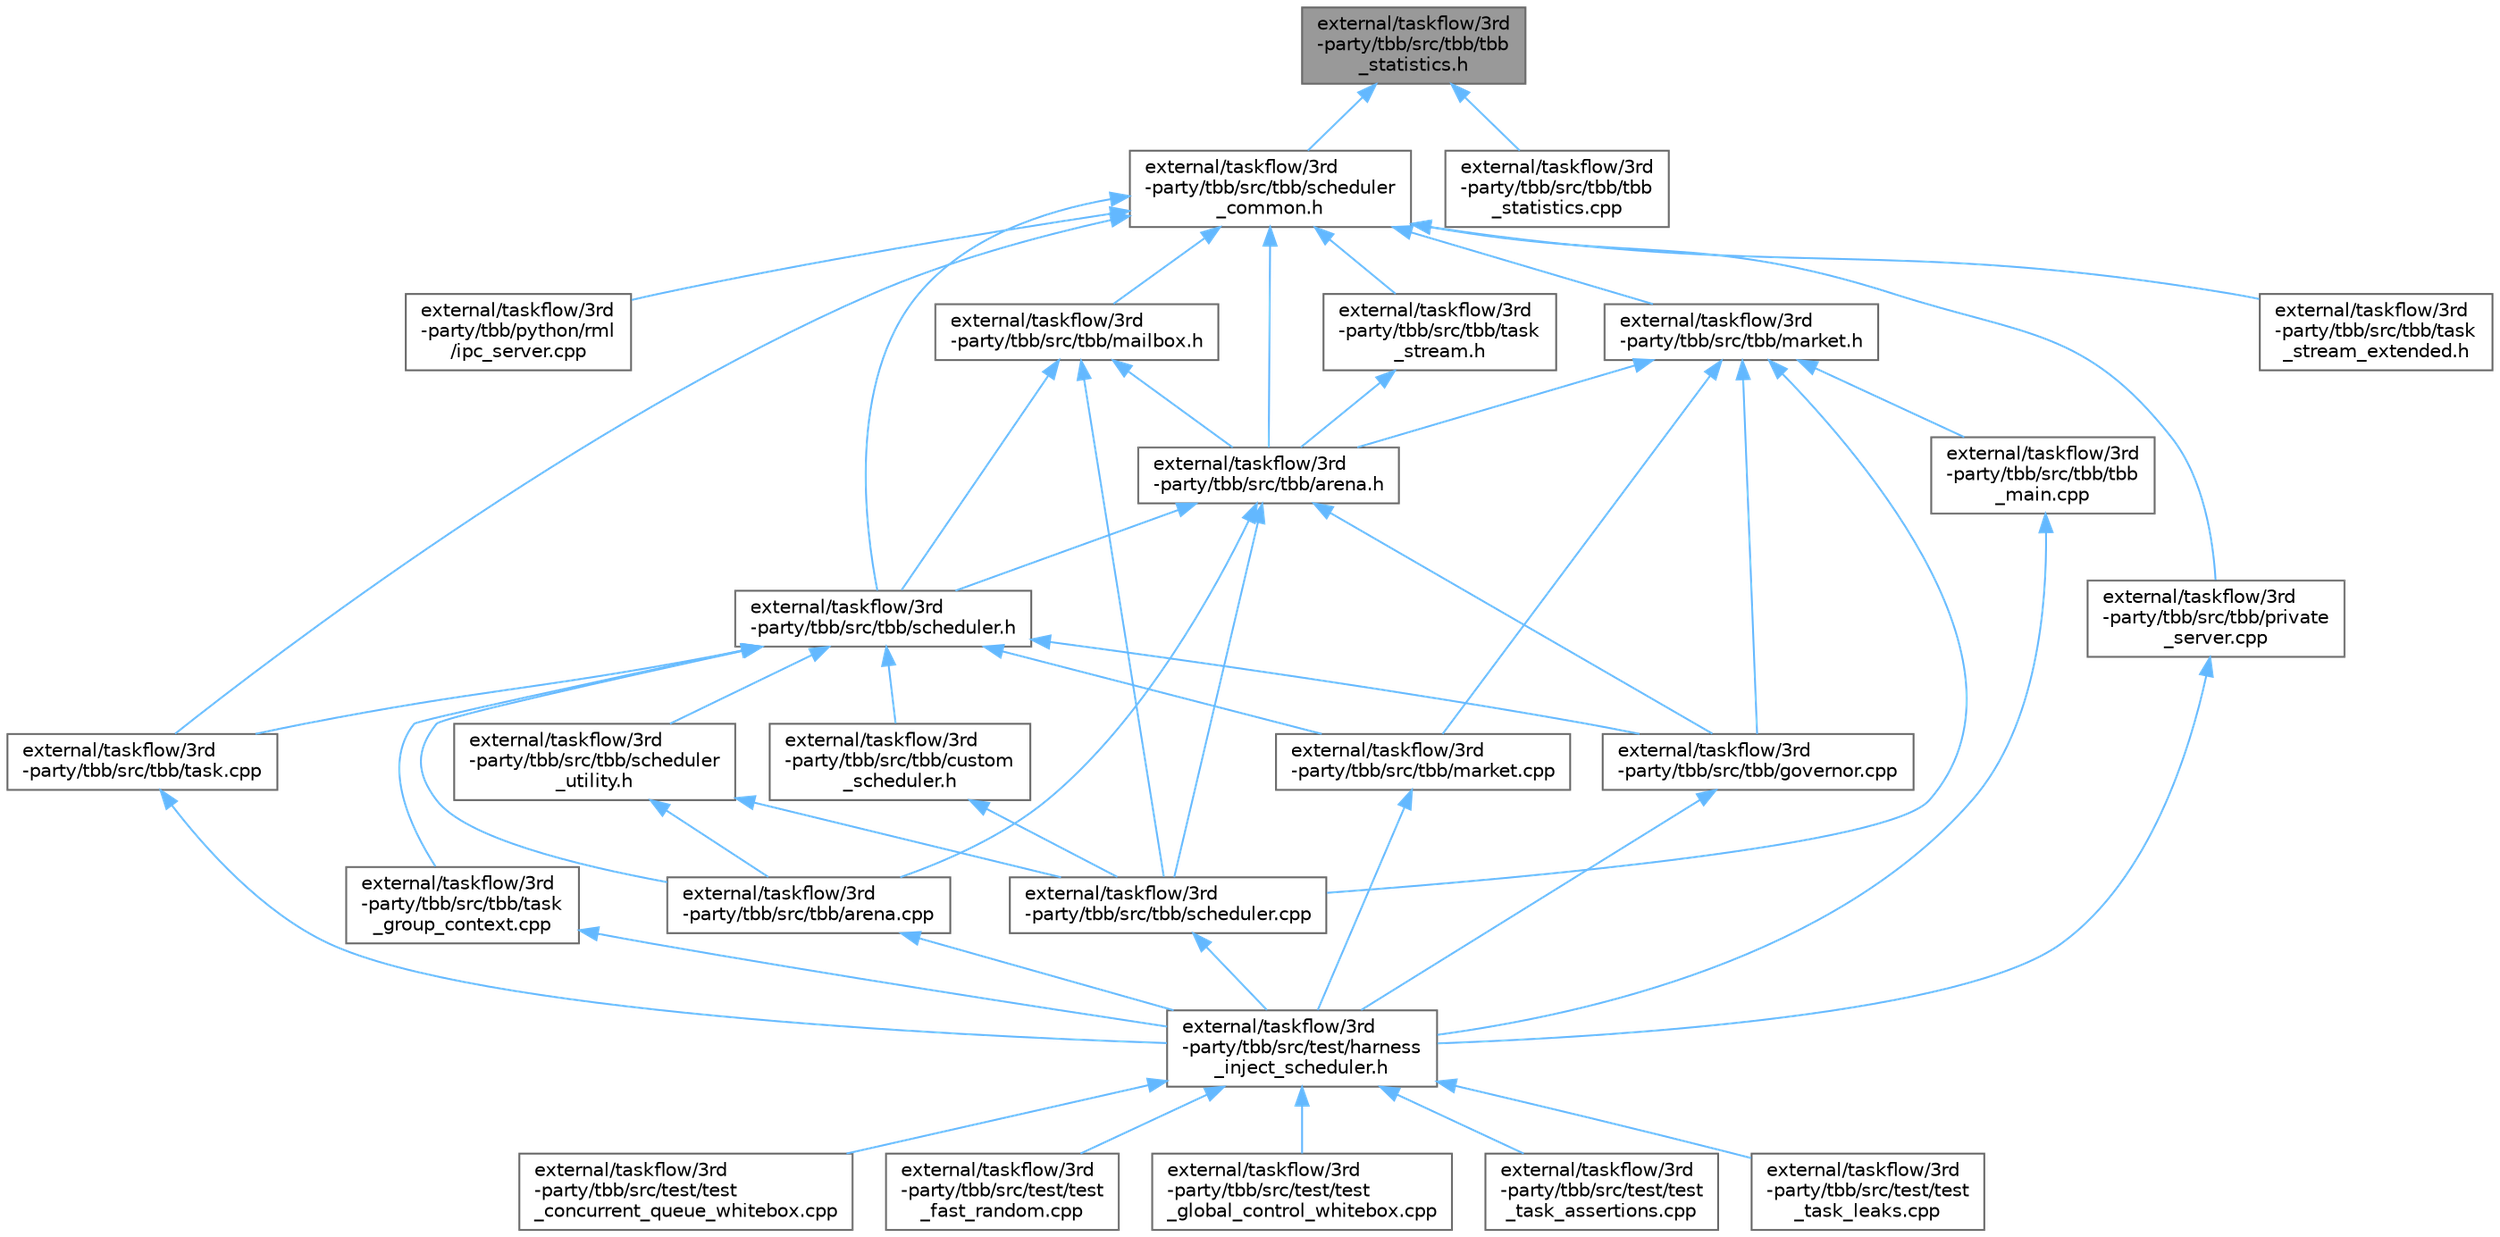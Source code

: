 digraph "external/taskflow/3rd-party/tbb/src/tbb/tbb_statistics.h"
{
 // LATEX_PDF_SIZE
  bgcolor="transparent";
  edge [fontname=Helvetica,fontsize=10,labelfontname=Helvetica,labelfontsize=10];
  node [fontname=Helvetica,fontsize=10,shape=box,height=0.2,width=0.4];
  Node1 [id="Node000001",label="external/taskflow/3rd\l-party/tbb/src/tbb/tbb\l_statistics.h",height=0.2,width=0.4,color="gray40", fillcolor="grey60", style="filled", fontcolor="black",tooltip=" "];
  Node1 -> Node2 [id="edge48_Node000001_Node000002",dir="back",color="steelblue1",style="solid",tooltip=" "];
  Node2 [id="Node000002",label="external/taskflow/3rd\l-party/tbb/src/tbb/scheduler\l_common.h",height=0.2,width=0.4,color="grey40", fillcolor="white", style="filled",URL="$scheduler__common_8h.html",tooltip=" "];
  Node2 -> Node3 [id="edge49_Node000002_Node000003",dir="back",color="steelblue1",style="solid",tooltip=" "];
  Node3 [id="Node000003",label="external/taskflow/3rd\l-party/tbb/python/rml\l/ipc_server.cpp",height=0.2,width=0.4,color="grey40", fillcolor="white", style="filled",URL="$ipc__server_8cpp.html",tooltip=" "];
  Node2 -> Node4 [id="edge50_Node000002_Node000004",dir="back",color="steelblue1",style="solid",tooltip=" "];
  Node4 [id="Node000004",label="external/taskflow/3rd\l-party/tbb/src/tbb/arena.h",height=0.2,width=0.4,color="grey40", fillcolor="white", style="filled",URL="$arena_8h.html",tooltip=" "];
  Node4 -> Node5 [id="edge51_Node000004_Node000005",dir="back",color="steelblue1",style="solid",tooltip=" "];
  Node5 [id="Node000005",label="external/taskflow/3rd\l-party/tbb/src/tbb/arena.cpp",height=0.2,width=0.4,color="grey40", fillcolor="white", style="filled",URL="$arena_8cpp.html",tooltip=" "];
  Node5 -> Node6 [id="edge52_Node000005_Node000006",dir="back",color="steelblue1",style="solid",tooltip=" "];
  Node6 [id="Node000006",label="external/taskflow/3rd\l-party/tbb/src/test/harness\l_inject_scheduler.h",height=0.2,width=0.4,color="grey40", fillcolor="white", style="filled",URL="$harness__inject__scheduler_8h.html",tooltip=" "];
  Node6 -> Node7 [id="edge53_Node000006_Node000007",dir="back",color="steelblue1",style="solid",tooltip=" "];
  Node7 [id="Node000007",label="external/taskflow/3rd\l-party/tbb/src/test/test\l_concurrent_queue_whitebox.cpp",height=0.2,width=0.4,color="grey40", fillcolor="white", style="filled",URL="$test__concurrent__queue__whitebox_8cpp.html",tooltip=" "];
  Node6 -> Node8 [id="edge54_Node000006_Node000008",dir="back",color="steelblue1",style="solid",tooltip=" "];
  Node8 [id="Node000008",label="external/taskflow/3rd\l-party/tbb/src/test/test\l_fast_random.cpp",height=0.2,width=0.4,color="grey40", fillcolor="white", style="filled",URL="$test__fast__random_8cpp.html",tooltip=" "];
  Node6 -> Node9 [id="edge55_Node000006_Node000009",dir="back",color="steelblue1",style="solid",tooltip=" "];
  Node9 [id="Node000009",label="external/taskflow/3rd\l-party/tbb/src/test/test\l_global_control_whitebox.cpp",height=0.2,width=0.4,color="grey40", fillcolor="white", style="filled",URL="$test__global__control__whitebox_8cpp.html",tooltip=" "];
  Node6 -> Node10 [id="edge56_Node000006_Node000010",dir="back",color="steelblue1",style="solid",tooltip=" "];
  Node10 [id="Node000010",label="external/taskflow/3rd\l-party/tbb/src/test/test\l_task_assertions.cpp",height=0.2,width=0.4,color="grey40", fillcolor="white", style="filled",URL="$test__task__assertions_8cpp.html",tooltip=" "];
  Node6 -> Node11 [id="edge57_Node000006_Node000011",dir="back",color="steelblue1",style="solid",tooltip=" "];
  Node11 [id="Node000011",label="external/taskflow/3rd\l-party/tbb/src/test/test\l_task_leaks.cpp",height=0.2,width=0.4,color="grey40", fillcolor="white", style="filled",URL="$test__task__leaks_8cpp.html",tooltip=" "];
  Node4 -> Node12 [id="edge58_Node000004_Node000012",dir="back",color="steelblue1",style="solid",tooltip=" "];
  Node12 [id="Node000012",label="external/taskflow/3rd\l-party/tbb/src/tbb/governor.cpp",height=0.2,width=0.4,color="grey40", fillcolor="white", style="filled",URL="$governor_8cpp.html",tooltip=" "];
  Node12 -> Node6 [id="edge59_Node000012_Node000006",dir="back",color="steelblue1",style="solid",tooltip=" "];
  Node4 -> Node13 [id="edge60_Node000004_Node000013",dir="back",color="steelblue1",style="solid",tooltip=" "];
  Node13 [id="Node000013",label="external/taskflow/3rd\l-party/tbb/src/tbb/scheduler.cpp",height=0.2,width=0.4,color="grey40", fillcolor="white", style="filled",URL="$scheduler_8cpp.html",tooltip=" "];
  Node13 -> Node6 [id="edge61_Node000013_Node000006",dir="back",color="steelblue1",style="solid",tooltip=" "];
  Node4 -> Node14 [id="edge62_Node000004_Node000014",dir="back",color="steelblue1",style="solid",tooltip=" "];
  Node14 [id="Node000014",label="external/taskflow/3rd\l-party/tbb/src/tbb/scheduler.h",height=0.2,width=0.4,color="grey40", fillcolor="white", style="filled",URL="$scheduler_8h.html",tooltip=" "];
  Node14 -> Node5 [id="edge63_Node000014_Node000005",dir="back",color="steelblue1",style="solid",tooltip=" "];
  Node14 -> Node15 [id="edge64_Node000014_Node000015",dir="back",color="steelblue1",style="solid",tooltip=" "];
  Node15 [id="Node000015",label="external/taskflow/3rd\l-party/tbb/src/tbb/custom\l_scheduler.h",height=0.2,width=0.4,color="grey40", fillcolor="white", style="filled",URL="$custom__scheduler_8h.html",tooltip=" "];
  Node15 -> Node13 [id="edge65_Node000015_Node000013",dir="back",color="steelblue1",style="solid",tooltip=" "];
  Node14 -> Node12 [id="edge66_Node000014_Node000012",dir="back",color="steelblue1",style="solid",tooltip=" "];
  Node14 -> Node16 [id="edge67_Node000014_Node000016",dir="back",color="steelblue1",style="solid",tooltip=" "];
  Node16 [id="Node000016",label="external/taskflow/3rd\l-party/tbb/src/tbb/market.cpp",height=0.2,width=0.4,color="grey40", fillcolor="white", style="filled",URL="$market_8cpp.html",tooltip=" "];
  Node16 -> Node6 [id="edge68_Node000016_Node000006",dir="back",color="steelblue1",style="solid",tooltip=" "];
  Node14 -> Node17 [id="edge69_Node000014_Node000017",dir="back",color="steelblue1",style="solid",tooltip=" "];
  Node17 [id="Node000017",label="external/taskflow/3rd\l-party/tbb/src/tbb/scheduler\l_utility.h",height=0.2,width=0.4,color="grey40", fillcolor="white", style="filled",URL="$scheduler__utility_8h.html",tooltip=" "];
  Node17 -> Node5 [id="edge70_Node000017_Node000005",dir="back",color="steelblue1",style="solid",tooltip=" "];
  Node17 -> Node13 [id="edge71_Node000017_Node000013",dir="back",color="steelblue1",style="solid",tooltip=" "];
  Node14 -> Node18 [id="edge72_Node000014_Node000018",dir="back",color="steelblue1",style="solid",tooltip=" "];
  Node18 [id="Node000018",label="external/taskflow/3rd\l-party/tbb/src/tbb/task.cpp",height=0.2,width=0.4,color="grey40", fillcolor="white", style="filled",URL="$task_8cpp.html",tooltip=" "];
  Node18 -> Node6 [id="edge73_Node000018_Node000006",dir="back",color="steelblue1",style="solid",tooltip=" "];
  Node14 -> Node19 [id="edge74_Node000014_Node000019",dir="back",color="steelblue1",style="solid",tooltip=" "];
  Node19 [id="Node000019",label="external/taskflow/3rd\l-party/tbb/src/tbb/task\l_group_context.cpp",height=0.2,width=0.4,color="grey40", fillcolor="white", style="filled",URL="$task__group__context_8cpp.html",tooltip=" "];
  Node19 -> Node6 [id="edge75_Node000019_Node000006",dir="back",color="steelblue1",style="solid",tooltip=" "];
  Node2 -> Node20 [id="edge76_Node000002_Node000020",dir="back",color="steelblue1",style="solid",tooltip=" "];
  Node20 [id="Node000020",label="external/taskflow/3rd\l-party/tbb/src/tbb/mailbox.h",height=0.2,width=0.4,color="grey40", fillcolor="white", style="filled",URL="$mailbox_8h.html",tooltip=" "];
  Node20 -> Node4 [id="edge77_Node000020_Node000004",dir="back",color="steelblue1",style="solid",tooltip=" "];
  Node20 -> Node13 [id="edge78_Node000020_Node000013",dir="back",color="steelblue1",style="solid",tooltip=" "];
  Node20 -> Node14 [id="edge79_Node000020_Node000014",dir="back",color="steelblue1",style="solid",tooltip=" "];
  Node2 -> Node21 [id="edge80_Node000002_Node000021",dir="back",color="steelblue1",style="solid",tooltip=" "];
  Node21 [id="Node000021",label="external/taskflow/3rd\l-party/tbb/src/tbb/market.h",height=0.2,width=0.4,color="grey40", fillcolor="white", style="filled",URL="$market_8h.html",tooltip=" "];
  Node21 -> Node4 [id="edge81_Node000021_Node000004",dir="back",color="steelblue1",style="solid",tooltip=" "];
  Node21 -> Node12 [id="edge82_Node000021_Node000012",dir="back",color="steelblue1",style="solid",tooltip=" "];
  Node21 -> Node16 [id="edge83_Node000021_Node000016",dir="back",color="steelblue1",style="solid",tooltip=" "];
  Node21 -> Node13 [id="edge84_Node000021_Node000013",dir="back",color="steelblue1",style="solid",tooltip=" "];
  Node21 -> Node22 [id="edge85_Node000021_Node000022",dir="back",color="steelblue1",style="solid",tooltip=" "];
  Node22 [id="Node000022",label="external/taskflow/3rd\l-party/tbb/src/tbb/tbb\l_main.cpp",height=0.2,width=0.4,color="grey40", fillcolor="white", style="filled",URL="$tbb__main_8cpp.html",tooltip=" "];
  Node22 -> Node6 [id="edge86_Node000022_Node000006",dir="back",color="steelblue1",style="solid",tooltip=" "];
  Node2 -> Node23 [id="edge87_Node000002_Node000023",dir="back",color="steelblue1",style="solid",tooltip=" "];
  Node23 [id="Node000023",label="external/taskflow/3rd\l-party/tbb/src/tbb/private\l_server.cpp",height=0.2,width=0.4,color="grey40", fillcolor="white", style="filled",URL="$private__server_8cpp.html",tooltip=" "];
  Node23 -> Node6 [id="edge88_Node000023_Node000006",dir="back",color="steelblue1",style="solid",tooltip=" "];
  Node2 -> Node14 [id="edge89_Node000002_Node000014",dir="back",color="steelblue1",style="solid",tooltip=" "];
  Node2 -> Node18 [id="edge90_Node000002_Node000018",dir="back",color="steelblue1",style="solid",tooltip=" "];
  Node2 -> Node24 [id="edge91_Node000002_Node000024",dir="back",color="steelblue1",style="solid",tooltip=" "];
  Node24 [id="Node000024",label="external/taskflow/3rd\l-party/tbb/src/tbb/task\l_stream.h",height=0.2,width=0.4,color="grey40", fillcolor="white", style="filled",URL="$task__stream_8h.html",tooltip=" "];
  Node24 -> Node4 [id="edge92_Node000024_Node000004",dir="back",color="steelblue1",style="solid",tooltip=" "];
  Node2 -> Node25 [id="edge93_Node000002_Node000025",dir="back",color="steelblue1",style="solid",tooltip=" "];
  Node25 [id="Node000025",label="external/taskflow/3rd\l-party/tbb/src/tbb/task\l_stream_extended.h",height=0.2,width=0.4,color="grey40", fillcolor="white", style="filled",URL="$task__stream__extended_8h.html",tooltip=" "];
  Node1 -> Node26 [id="edge94_Node000001_Node000026",dir="back",color="steelblue1",style="solid",tooltip=" "];
  Node26 [id="Node000026",label="external/taskflow/3rd\l-party/tbb/src/tbb/tbb\l_statistics.cpp",height=0.2,width=0.4,color="grey40", fillcolor="white", style="filled",URL="$tbb__statistics_8cpp.html",tooltip=" "];
}
